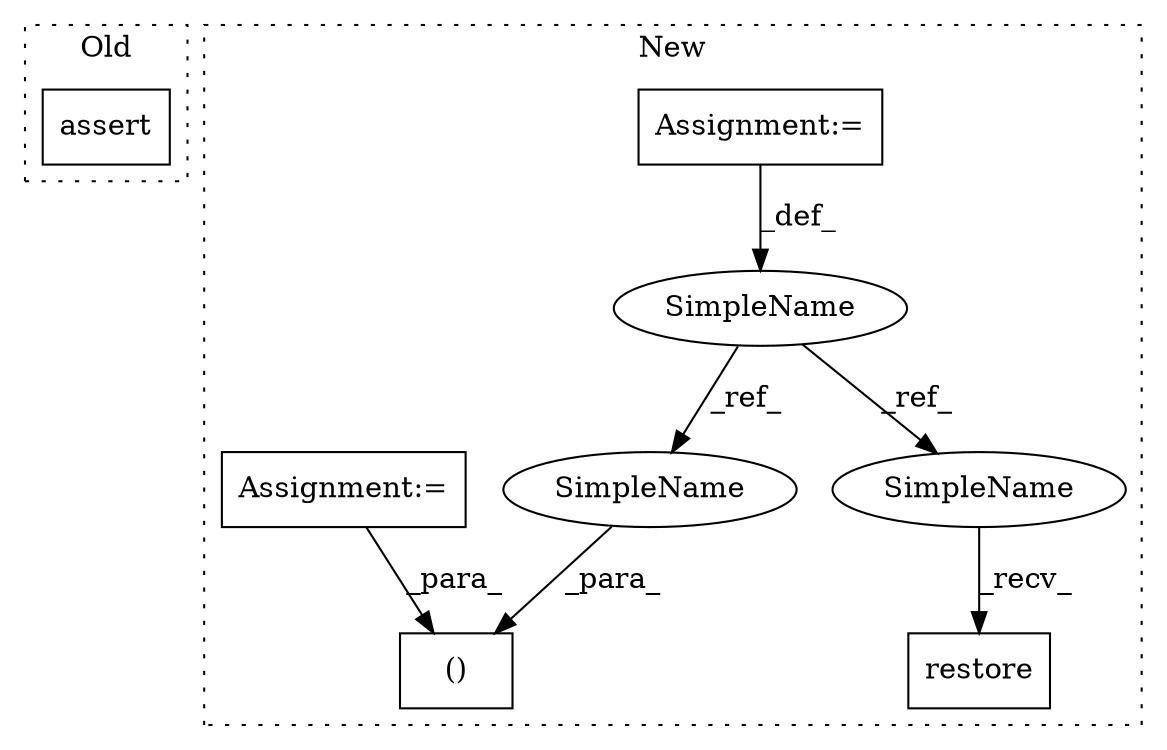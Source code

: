 digraph G {
subgraph cluster0 {
1 [label="assert" a="32" s="7442,7504" l="11,1" shape="box"];
label = "Old";
style="dotted";
}
subgraph cluster1 {
2 [label="restore" a="32" s="6307" l="9" shape="box"];
3 [label="Assignment:=" a="7" s="6025" l="8" shape="box"];
4 [label="()" a="106" s="6230" l="22" shape="box"];
5 [label="SimpleName" a="42" s="6025" l="8" shape="ellipse"];
6 [label="Assignment:=" a="7" s="6045" l="1" shape="box"];
7 [label="SimpleName" a="42" s="6298" l="8" shape="ellipse"];
8 [label="SimpleName" a="42" s="6230" l="8" shape="ellipse"];
label = "New";
style="dotted";
}
3 -> 5 [label="_def_"];
5 -> 7 [label="_ref_"];
5 -> 8 [label="_ref_"];
6 -> 4 [label="_para_"];
7 -> 2 [label="_recv_"];
8 -> 4 [label="_para_"];
}